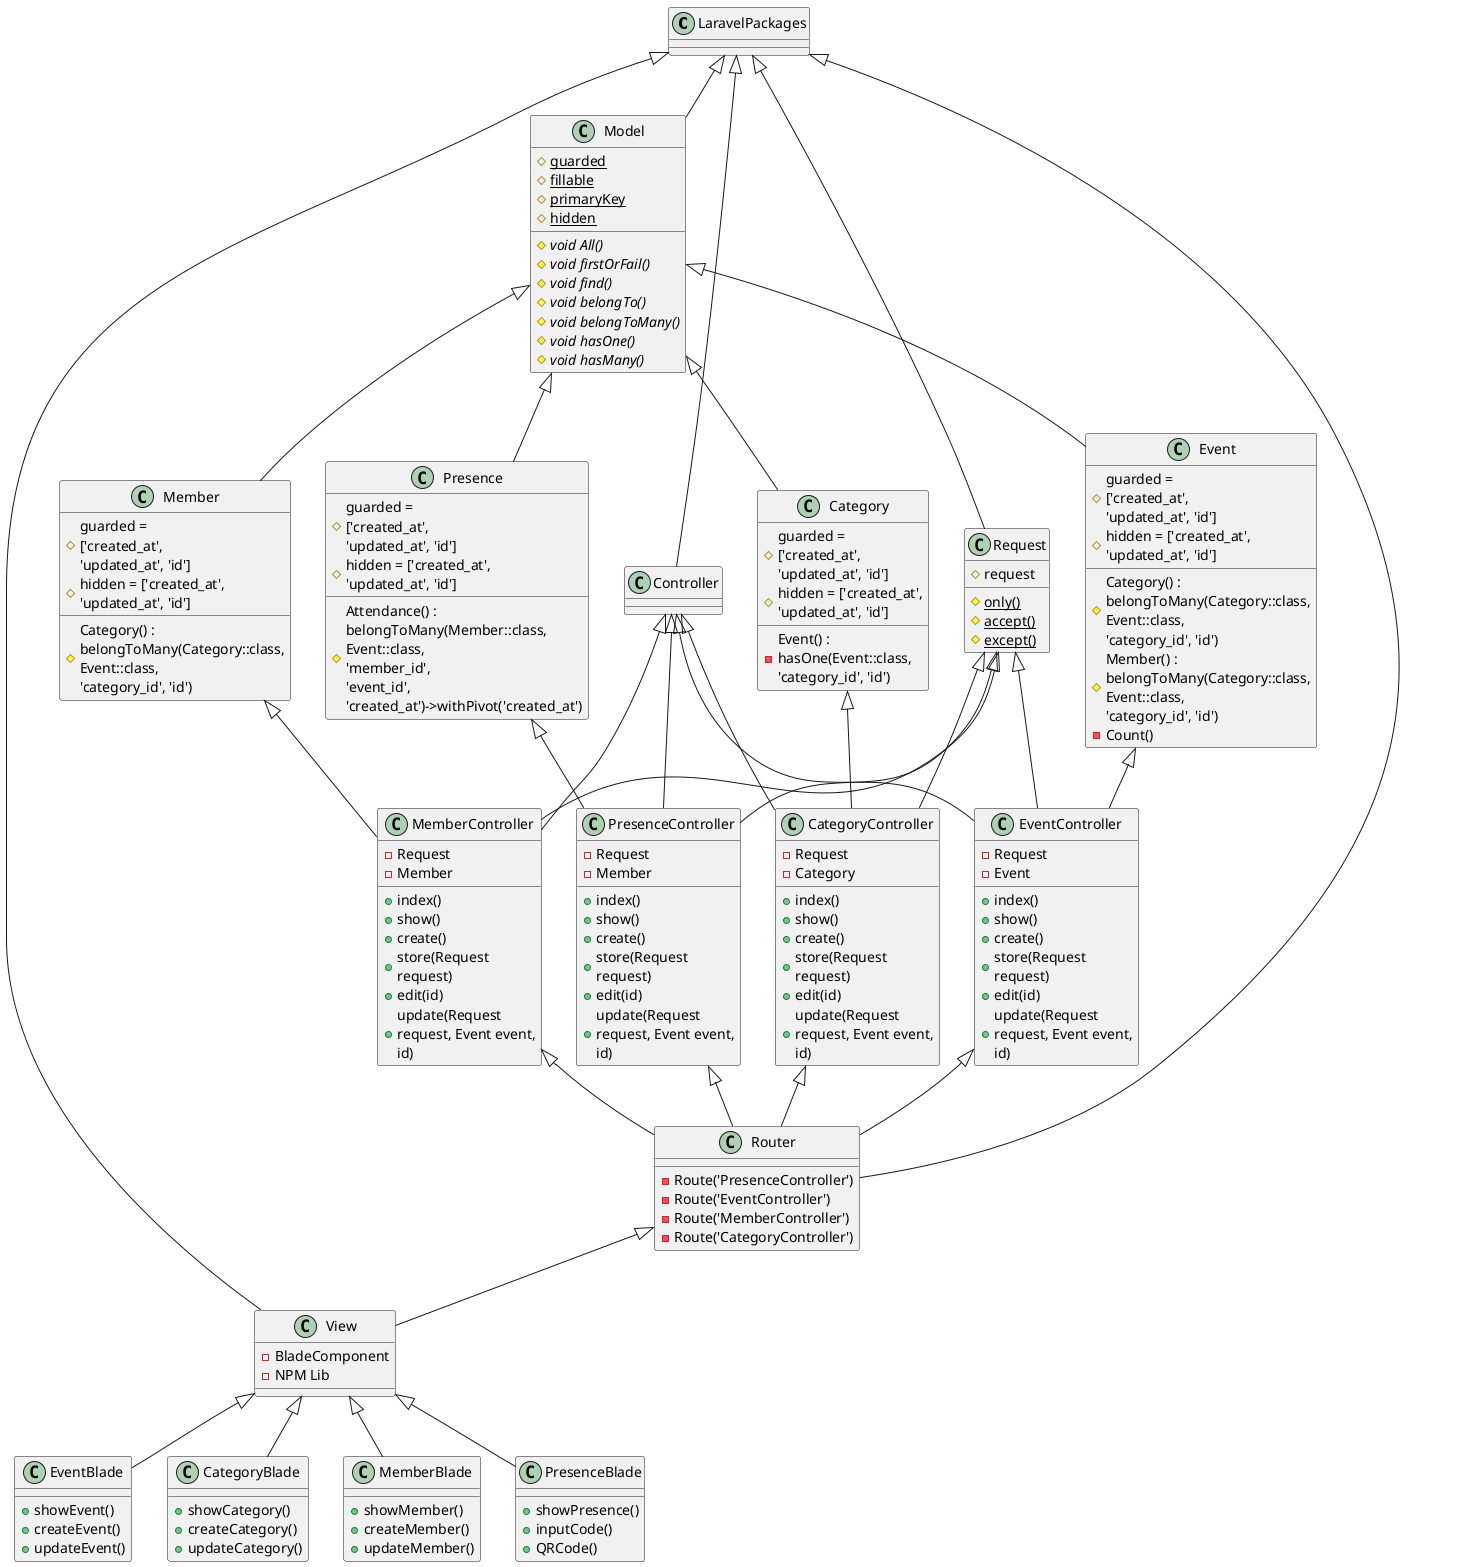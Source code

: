 @startuml
skinparam wrapWidth 150
class LaravelPackages {

}
class Request extends LaravelPackages {
    # request

    # {static} only()
    # {static} accept()
    # {static} except()
}

class Controller extends LaravelPackages {

}

PresenceController <|-- Router
EventController <|-- Router
MemberController <|-- Router
CategoryController <|-- Router

class Router extends LaravelPackages {
    - Route('PresenceController')
    - Route('EventController')
    - Route('MemberController')
    - Route('CategoryController')
}

class Model extends LaravelPackages {
    # {static} guarded
    # {static} fillable
    # {static} primaryKey
    # {static} hidden

    # {abstract} void All()
    # {abstract} void firstOrFail()
    # {abstract} void find()
    # {abstract} void belongTo()
    # {abstract} void belongToMany()
    # {abstract} void hasOne()
    # {abstract} void hasMany()
}

Router <|-- View
class View extends LaravelPackages {
    - BladeComponent
    - NPM Lib
}

class Category extends Model {
    # guarded = ['created_at', 'updated_at', 'id']
    # hidden = ['created_at', 'updated_at', 'id']
    - Event() : hasOne(Event::class, 'category_id', 'id')
}

Request <|-- CategoryController
Category <|-- CategoryController
class CategoryController extends Controller {
    - Request
    - Category

    + index()
    + show()
    + create()
    + store(Request request)
    + edit(id)
    + update(Request request, Event event, id)
}

class Event extends Model {
    # guarded = ['created_at', 'updated_at', 'id']
    # hidden = ['created_at', 'updated_at', 'id']

    # Category() : belongToMany(Category::class, Event::class, 'category_id', 'id')
    # Member() : belongToMany(Category::class, Event::class, 'category_id', 'id')
    - Count()
}

Request <|-- EventController
Event <|-- EventController
class EventController extends Controller {
    - Request
    - Event

    + index()
    + show()
    + create()
    + store(Request request)
    + edit(id)
    + update(Request request, Event event, id)
}

class Member extends Model {
    # guarded = ['created_at', 'updated_at', 'id']
    # hidden = ['created_at', 'updated_at', 'id']
    # Category() : belongToMany(Category::class, Event::class, 'category_id', 'id')
}

Request <|-- MemberController
Member <|-- MemberController
class MemberController extends Controller {
    - Request
    - Member

    + index()
    + show()
    + create()
    + store(Request request)
    + edit(id)
    + update(Request request, Event event, id)
}

class Presence extends Model {
    # guarded = ['created_at', 'updated_at', 'id']
    # hidden = ['created_at', 'updated_at', 'id']
    # Attendance() : belongToMany(Member::class, Event::class, 'member_id', 'event_id', 'created_at')->withPivot('created_at')
}

Request <|-- PresenceController
Presence <|-- PresenceController
class PresenceController extends Controller {
    - Request
    - Member

    + index()
    + show()
    + create()
    + store(Request request)
    + edit(id)
    + update(Request request, Event event, id)
}

class EventBlade extends View {
    + showEvent()
    + createEvent()
    + updateEvent()
}

class CategoryBlade extends View {
    + showCategory()
    + createCategory()
    + updateCategory()
}

class MemberBlade extends View {
    + showMember()
    + createMember()
    + updateMember()
}

class PresenceBlade extends View {
    + showPresence()
    + inputCode()
    + QRCode()
}

@enduml